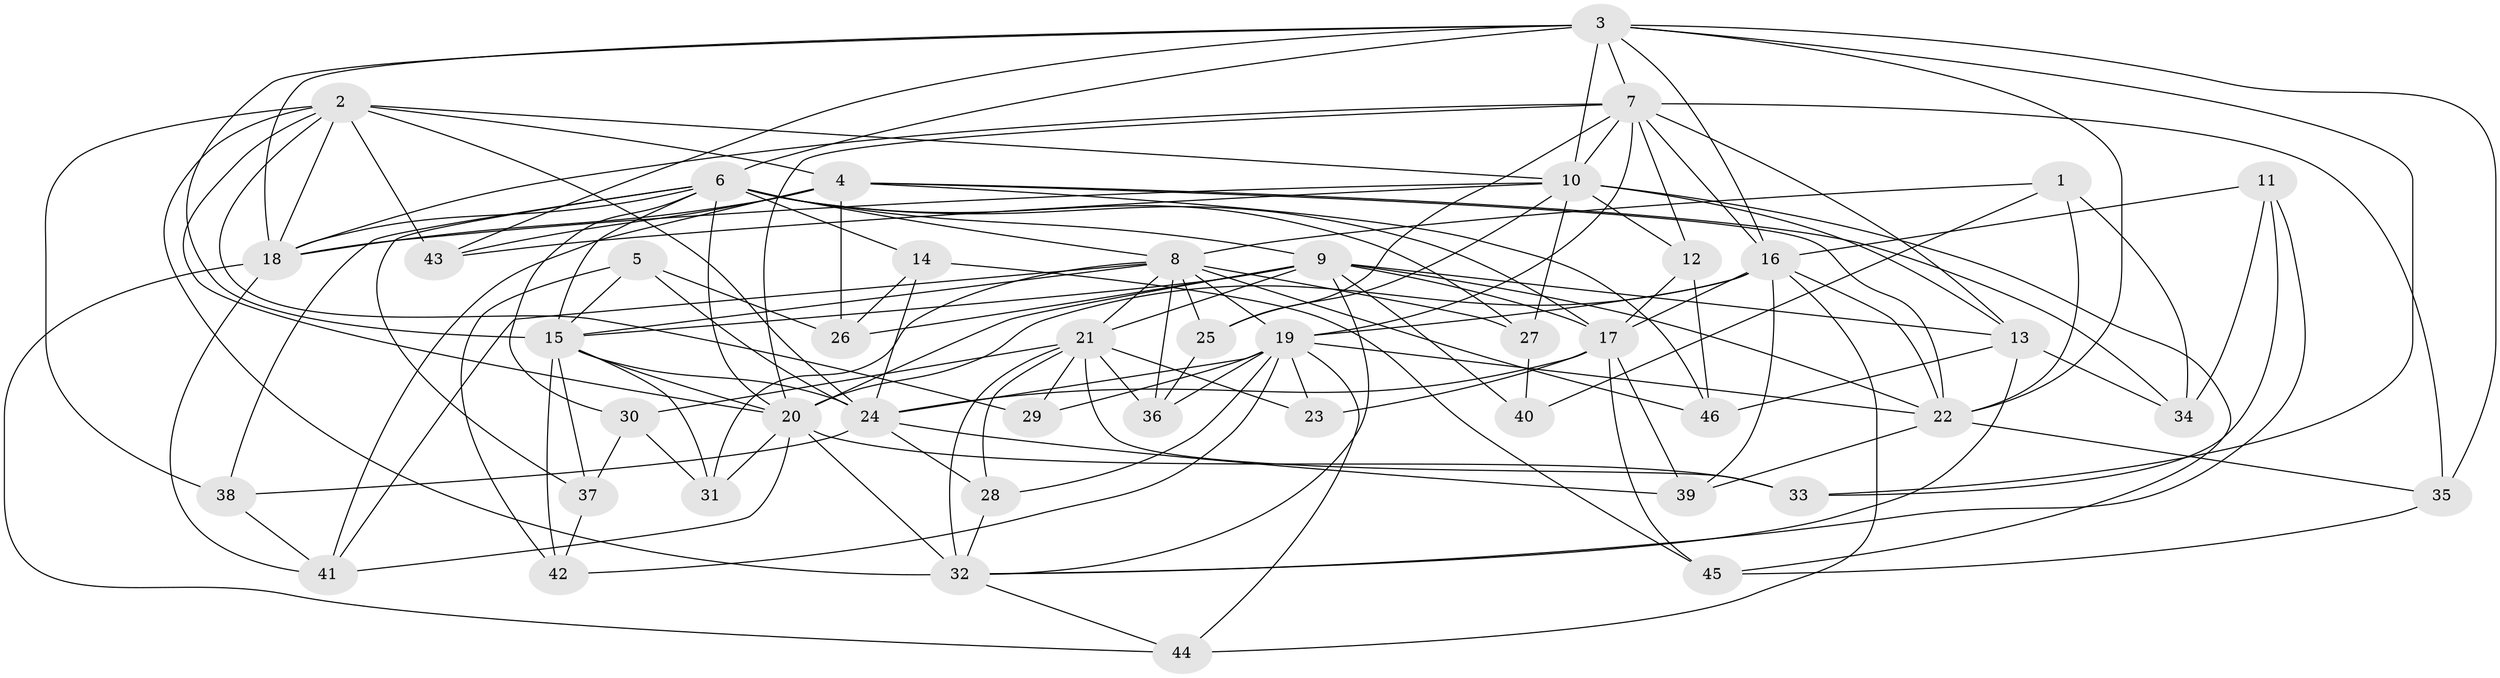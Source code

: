 // original degree distribution, {4: 1.0}
// Generated by graph-tools (version 1.1) at 2025/53/03/04/25 22:53:57]
// undirected, 46 vertices, 141 edges
graph export_dot {
  node [color=gray90,style=filled];
  1;
  2;
  3;
  4;
  5;
  6;
  7;
  8;
  9;
  10;
  11;
  12;
  13;
  14;
  15;
  16;
  17;
  18;
  19;
  20;
  21;
  22;
  23;
  24;
  25;
  26;
  27;
  28;
  29;
  30;
  31;
  32;
  33;
  34;
  35;
  36;
  37;
  38;
  39;
  40;
  41;
  42;
  43;
  44;
  45;
  46;
  1 -- 8 [weight=1.0];
  1 -- 22 [weight=1.0];
  1 -- 34 [weight=1.0];
  1 -- 40 [weight=1.0];
  2 -- 4 [weight=1.0];
  2 -- 10 [weight=1.0];
  2 -- 18 [weight=1.0];
  2 -- 20 [weight=1.0];
  2 -- 24 [weight=2.0];
  2 -- 29 [weight=1.0];
  2 -- 32 [weight=1.0];
  2 -- 38 [weight=1.0];
  2 -- 43 [weight=1.0];
  3 -- 6 [weight=1.0];
  3 -- 7 [weight=1.0];
  3 -- 10 [weight=2.0];
  3 -- 15 [weight=1.0];
  3 -- 16 [weight=1.0];
  3 -- 18 [weight=1.0];
  3 -- 22 [weight=2.0];
  3 -- 33 [weight=1.0];
  3 -- 35 [weight=1.0];
  3 -- 43 [weight=1.0];
  4 -- 18 [weight=2.0];
  4 -- 22 [weight=1.0];
  4 -- 26 [weight=1.0];
  4 -- 34 [weight=1.0];
  4 -- 41 [weight=2.0];
  4 -- 43 [weight=1.0];
  4 -- 46 [weight=1.0];
  5 -- 15 [weight=1.0];
  5 -- 24 [weight=1.0];
  5 -- 26 [weight=1.0];
  5 -- 42 [weight=1.0];
  6 -- 8 [weight=1.0];
  6 -- 9 [weight=1.0];
  6 -- 14 [weight=1.0];
  6 -- 15 [weight=1.0];
  6 -- 17 [weight=1.0];
  6 -- 18 [weight=1.0];
  6 -- 20 [weight=1.0];
  6 -- 27 [weight=1.0];
  6 -- 30 [weight=1.0];
  6 -- 37 [weight=1.0];
  6 -- 38 [weight=1.0];
  7 -- 10 [weight=1.0];
  7 -- 12 [weight=1.0];
  7 -- 13 [weight=1.0];
  7 -- 16 [weight=1.0];
  7 -- 18 [weight=1.0];
  7 -- 19 [weight=1.0];
  7 -- 20 [weight=1.0];
  7 -- 25 [weight=1.0];
  7 -- 35 [weight=1.0];
  8 -- 15 [weight=1.0];
  8 -- 19 [weight=2.0];
  8 -- 21 [weight=1.0];
  8 -- 25 [weight=1.0];
  8 -- 27 [weight=1.0];
  8 -- 31 [weight=1.0];
  8 -- 36 [weight=1.0];
  8 -- 41 [weight=1.0];
  8 -- 46 [weight=1.0];
  9 -- 13 [weight=1.0];
  9 -- 15 [weight=1.0];
  9 -- 17 [weight=2.0];
  9 -- 20 [weight=1.0];
  9 -- 21 [weight=1.0];
  9 -- 22 [weight=1.0];
  9 -- 26 [weight=1.0];
  9 -- 32 [weight=1.0];
  9 -- 40 [weight=2.0];
  10 -- 12 [weight=1.0];
  10 -- 13 [weight=1.0];
  10 -- 18 [weight=2.0];
  10 -- 25 [weight=1.0];
  10 -- 27 [weight=1.0];
  10 -- 43 [weight=1.0];
  10 -- 45 [weight=1.0];
  11 -- 16 [weight=1.0];
  11 -- 32 [weight=1.0];
  11 -- 33 [weight=1.0];
  11 -- 34 [weight=1.0];
  12 -- 17 [weight=1.0];
  12 -- 46 [weight=1.0];
  13 -- 32 [weight=1.0];
  13 -- 34 [weight=1.0];
  13 -- 46 [weight=1.0];
  14 -- 24 [weight=1.0];
  14 -- 26 [weight=1.0];
  14 -- 45 [weight=1.0];
  15 -- 20 [weight=1.0];
  15 -- 24 [weight=1.0];
  15 -- 31 [weight=1.0];
  15 -- 37 [weight=1.0];
  15 -- 42 [weight=1.0];
  16 -- 17 [weight=1.0];
  16 -- 19 [weight=1.0];
  16 -- 20 [weight=1.0];
  16 -- 22 [weight=2.0];
  16 -- 39 [weight=1.0];
  16 -- 44 [weight=1.0];
  17 -- 23 [weight=2.0];
  17 -- 24 [weight=1.0];
  17 -- 39 [weight=1.0];
  17 -- 45 [weight=1.0];
  18 -- 41 [weight=1.0];
  18 -- 44 [weight=1.0];
  19 -- 22 [weight=1.0];
  19 -- 23 [weight=1.0];
  19 -- 24 [weight=1.0];
  19 -- 28 [weight=1.0];
  19 -- 29 [weight=1.0];
  19 -- 36 [weight=1.0];
  19 -- 42 [weight=1.0];
  19 -- 44 [weight=1.0];
  20 -- 31 [weight=1.0];
  20 -- 32 [weight=3.0];
  20 -- 33 [weight=1.0];
  20 -- 41 [weight=1.0];
  21 -- 23 [weight=1.0];
  21 -- 28 [weight=1.0];
  21 -- 29 [weight=2.0];
  21 -- 30 [weight=1.0];
  21 -- 32 [weight=1.0];
  21 -- 33 [weight=1.0];
  21 -- 36 [weight=1.0];
  22 -- 35 [weight=1.0];
  22 -- 39 [weight=1.0];
  24 -- 28 [weight=1.0];
  24 -- 38 [weight=1.0];
  24 -- 39 [weight=1.0];
  25 -- 36 [weight=1.0];
  27 -- 40 [weight=1.0];
  28 -- 32 [weight=1.0];
  30 -- 31 [weight=1.0];
  30 -- 37 [weight=1.0];
  32 -- 44 [weight=1.0];
  35 -- 45 [weight=1.0];
  37 -- 42 [weight=1.0];
  38 -- 41 [weight=1.0];
}
